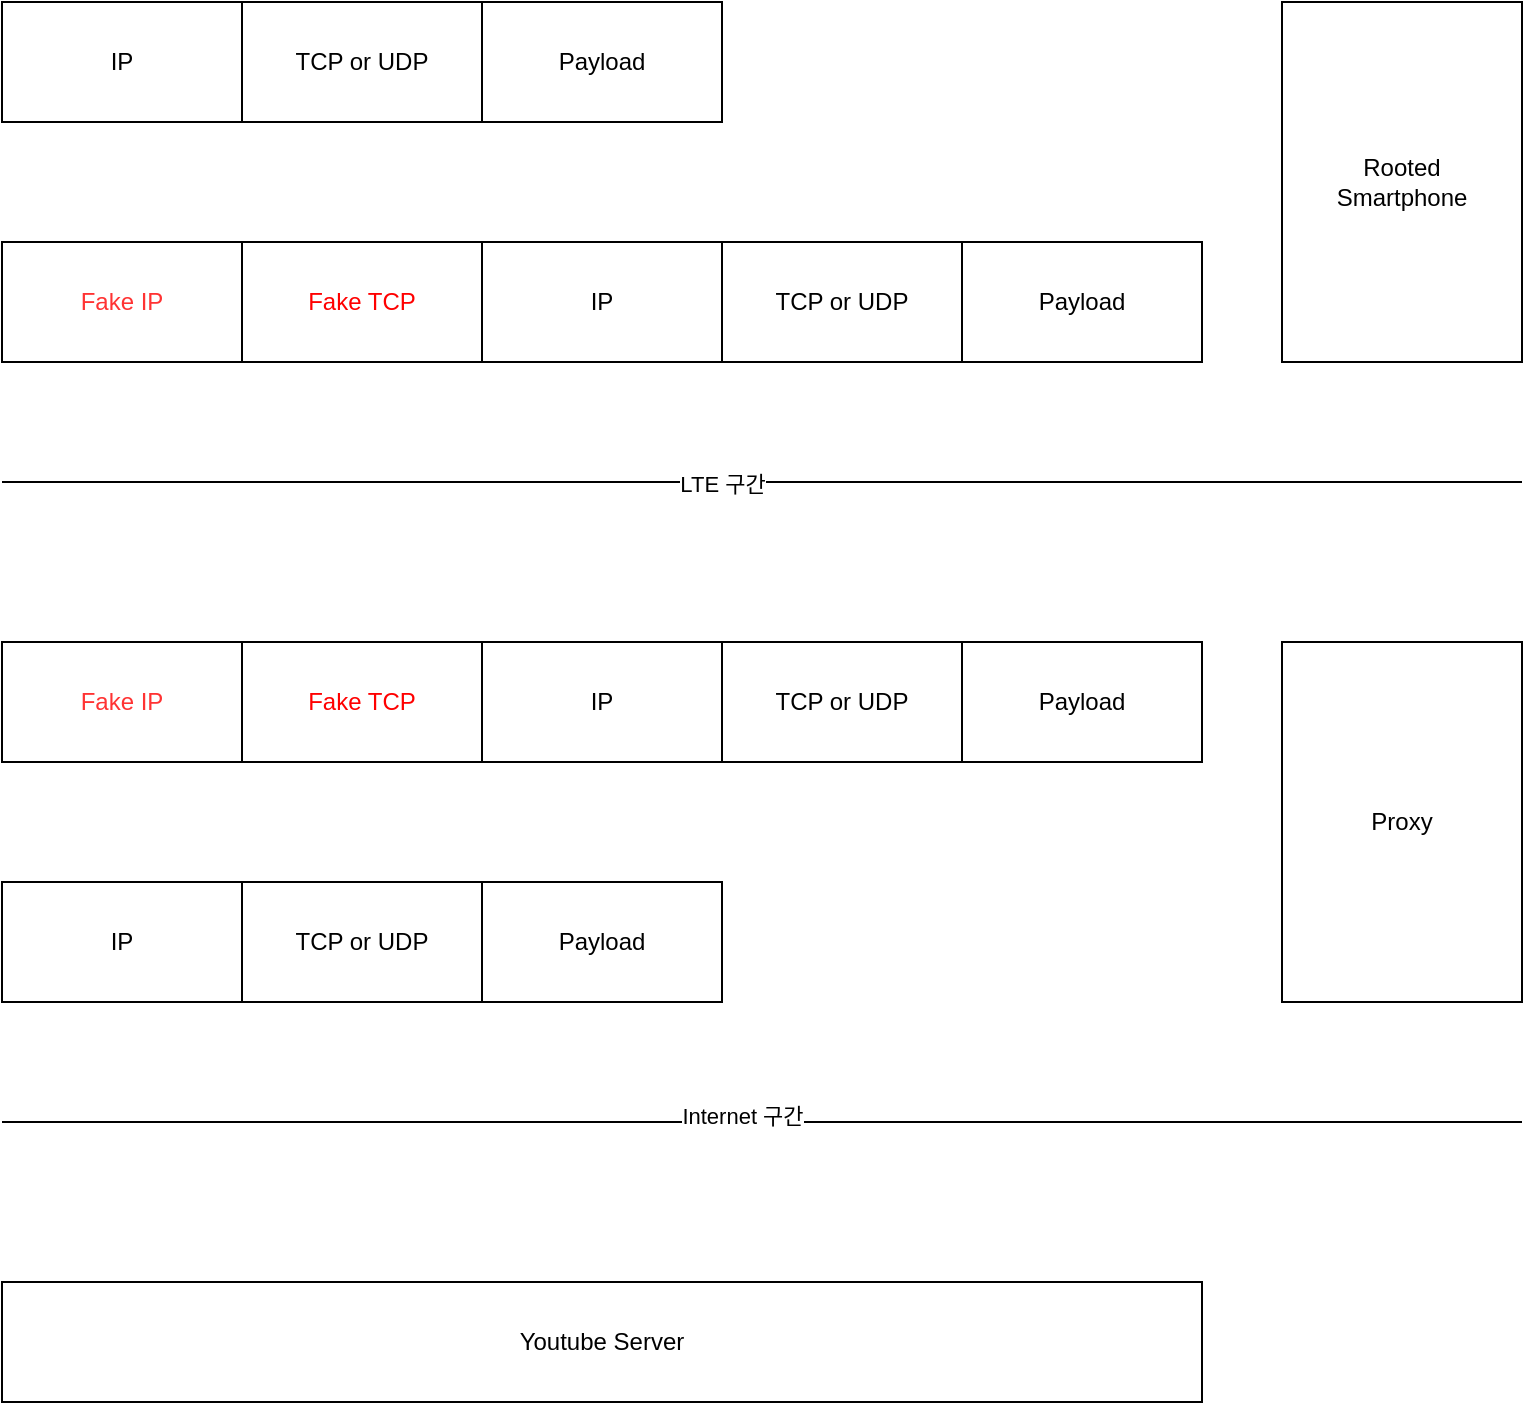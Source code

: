 <mxfile version="14.9.9" type="device"><diagram id="Ib_mWtSl0Ooc5z17MnfF" name="Page-1"><mxGraphModel dx="904" dy="790" grid="1" gridSize="10" guides="1" tooltips="1" connect="1" arrows="1" fold="1" page="1" pageScale="1" pageWidth="850" pageHeight="1100" math="0" shadow="0"><root><mxCell id="0"/><mxCell id="1" parent="0"/><mxCell id="jHTLj4FO-ZqBWE9UkEH2-1" value="IP" style="rounded=0;whiteSpace=wrap;html=1;" parent="1" vertex="1"><mxGeometry x="40" y="40" width="120" height="60" as="geometry"/></mxCell><mxCell id="jHTLj4FO-ZqBWE9UkEH2-2" value="TCP or UDP" style="rounded=0;whiteSpace=wrap;html=1;" parent="1" vertex="1"><mxGeometry x="160" y="40" width="120" height="60" as="geometry"/></mxCell><mxCell id="jHTLj4FO-ZqBWE9UkEH2-3" value="Payload" style="rounded=0;whiteSpace=wrap;html=1;" parent="1" vertex="1"><mxGeometry x="280" y="40" width="120" height="60" as="geometry"/></mxCell><mxCell id="jHTLj4FO-ZqBWE9UkEH2-4" value="IP" style="rounded=0;whiteSpace=wrap;html=1;" parent="1" vertex="1"><mxGeometry x="280" y="160" width="120" height="60" as="geometry"/></mxCell><mxCell id="jHTLj4FO-ZqBWE9UkEH2-5" value="TCP or UDP" style="rounded=0;whiteSpace=wrap;html=1;" parent="1" vertex="1"><mxGeometry x="400" y="160" width="120" height="60" as="geometry"/></mxCell><mxCell id="jHTLj4FO-ZqBWE9UkEH2-6" value="Payload" style="rounded=0;whiteSpace=wrap;html=1;" parent="1" vertex="1"><mxGeometry x="520" y="160" width="120" height="60" as="geometry"/></mxCell><mxCell id="jHTLj4FO-ZqBWE9UkEH2-7" value="&lt;font color=&quot;#ff3333&quot;&gt;Fake IP&lt;/font&gt;" style="rounded=0;whiteSpace=wrap;html=1;" parent="1" vertex="1"><mxGeometry x="40" y="160" width="120" height="60" as="geometry"/></mxCell><mxCell id="jHTLj4FO-ZqBWE9UkEH2-8" value="&lt;font color=&quot;#ff0000&quot;&gt;Fake TCP&lt;/font&gt;" style="rounded=0;whiteSpace=wrap;html=1;" parent="1" vertex="1"><mxGeometry x="160" y="160" width="120" height="60" as="geometry"/></mxCell><mxCell id="jHTLj4FO-ZqBWE9UkEH2-9" value="" style="endArrow=none;html=1;" parent="1" edge="1"><mxGeometry width="50" height="50" relative="1" as="geometry"><mxPoint x="40" y="280" as="sourcePoint"/><mxPoint x="800" y="280" as="targetPoint"/></mxGeometry></mxCell><mxCell id="jHTLj4FO-ZqBWE9UkEH2-10" value="LTE 구간" style="edgeLabel;html=1;align=center;verticalAlign=middle;resizable=0;points=[];" parent="jHTLj4FO-ZqBWE9UkEH2-9" vertex="1" connectable="0"><mxGeometry x="-0.177" y="-1" relative="1" as="geometry"><mxPoint x="47" as="offset"/></mxGeometry></mxCell><mxCell id="jHTLj4FO-ZqBWE9UkEH2-16" value="IP" style="rounded=0;whiteSpace=wrap;html=1;" parent="1" vertex="1"><mxGeometry x="40" y="480" width="120" height="60" as="geometry"/></mxCell><mxCell id="jHTLj4FO-ZqBWE9UkEH2-17" value="TCP or UDP" style="rounded=0;whiteSpace=wrap;html=1;" parent="1" vertex="1"><mxGeometry x="160" y="480" width="120" height="60" as="geometry"/></mxCell><mxCell id="jHTLj4FO-ZqBWE9UkEH2-18" value="Payload" style="rounded=0;whiteSpace=wrap;html=1;" parent="1" vertex="1"><mxGeometry x="280" y="480" width="120" height="60" as="geometry"/></mxCell><mxCell id="jHTLj4FO-ZqBWE9UkEH2-22" value="Rooted&lt;br&gt;Smartphone" style="rounded=0;whiteSpace=wrap;html=1;" parent="1" vertex="1"><mxGeometry x="680" y="40" width="120" height="180" as="geometry"/></mxCell><mxCell id="jHTLj4FO-ZqBWE9UkEH2-23" value="Proxy" style="rounded=0;whiteSpace=wrap;html=1;" parent="1" vertex="1"><mxGeometry x="680" y="360" width="120" height="180" as="geometry"/></mxCell><mxCell id="jHTLj4FO-ZqBWE9UkEH2-25" value="Youtube Server" style="rounded=0;whiteSpace=wrap;html=1;" parent="1" vertex="1"><mxGeometry x="40" y="680" width="600" height="60" as="geometry"/></mxCell><mxCell id="jHTLj4FO-ZqBWE9UkEH2-34" value="" style="endArrow=none;html=1;" parent="1" edge="1"><mxGeometry width="50" height="50" relative="1" as="geometry"><mxPoint x="40" y="600" as="sourcePoint"/><mxPoint x="800" y="600" as="targetPoint"/><Array as="points"><mxPoint x="420" y="600"/></Array></mxGeometry></mxCell><mxCell id="jHTLj4FO-ZqBWE9UkEH2-35" value="Internet 구간" style="edgeLabel;html=1;align=center;verticalAlign=middle;resizable=0;points=[];" parent="jHTLj4FO-ZqBWE9UkEH2-34" vertex="1" connectable="0"><mxGeometry x="-0.026" y="3" relative="1" as="geometry"><mxPoint as="offset"/></mxGeometry></mxCell><mxCell id="UlGuYkq0omI66bKr6RgD-1" value="IP" style="rounded=0;whiteSpace=wrap;html=1;" vertex="1" parent="1"><mxGeometry x="280" y="360" width="120" height="60" as="geometry"/></mxCell><mxCell id="UlGuYkq0omI66bKr6RgD-2" value="TCP or UDP" style="rounded=0;whiteSpace=wrap;html=1;" vertex="1" parent="1"><mxGeometry x="400" y="360" width="120" height="60" as="geometry"/></mxCell><mxCell id="UlGuYkq0omI66bKr6RgD-3" value="Payload" style="rounded=0;whiteSpace=wrap;html=1;" vertex="1" parent="1"><mxGeometry x="520" y="360" width="120" height="60" as="geometry"/></mxCell><mxCell id="UlGuYkq0omI66bKr6RgD-4" value="&lt;font color=&quot;#ff3333&quot;&gt;Fake IP&lt;/font&gt;" style="rounded=0;whiteSpace=wrap;html=1;" vertex="1" parent="1"><mxGeometry x="40" y="360" width="120" height="60" as="geometry"/></mxCell><mxCell id="UlGuYkq0omI66bKr6RgD-5" value="&lt;font color=&quot;#ff0000&quot;&gt;Fake TCP&lt;/font&gt;" style="rounded=0;whiteSpace=wrap;html=1;" vertex="1" parent="1"><mxGeometry x="160" y="360" width="120" height="60" as="geometry"/></mxCell></root></mxGraphModel></diagram></mxfile>